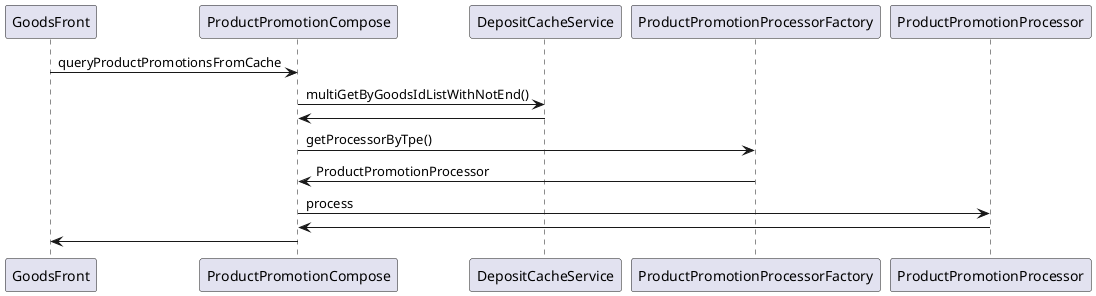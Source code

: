 @startuml
GoodsFront -> ProductPromotionCompose: queryProductPromotionsFromCache
ProductPromotionCompose -> DepositCacheService:multiGetByGoodsIdListWithNotEnd()
ProductPromotionCompose <-  DepositCacheService
ProductPromotionCompose -> ProductPromotionProcessorFactory:getProcessorByTpe()
ProductPromotionCompose <-ProductPromotionProcessorFactory:ProductPromotionProcessor
ProductPromotionCompose ->ProductPromotionProcessor:process
ProductPromotionCompose <-ProductPromotionProcessor
GoodsFront <- ProductPromotionCompose
@enduml